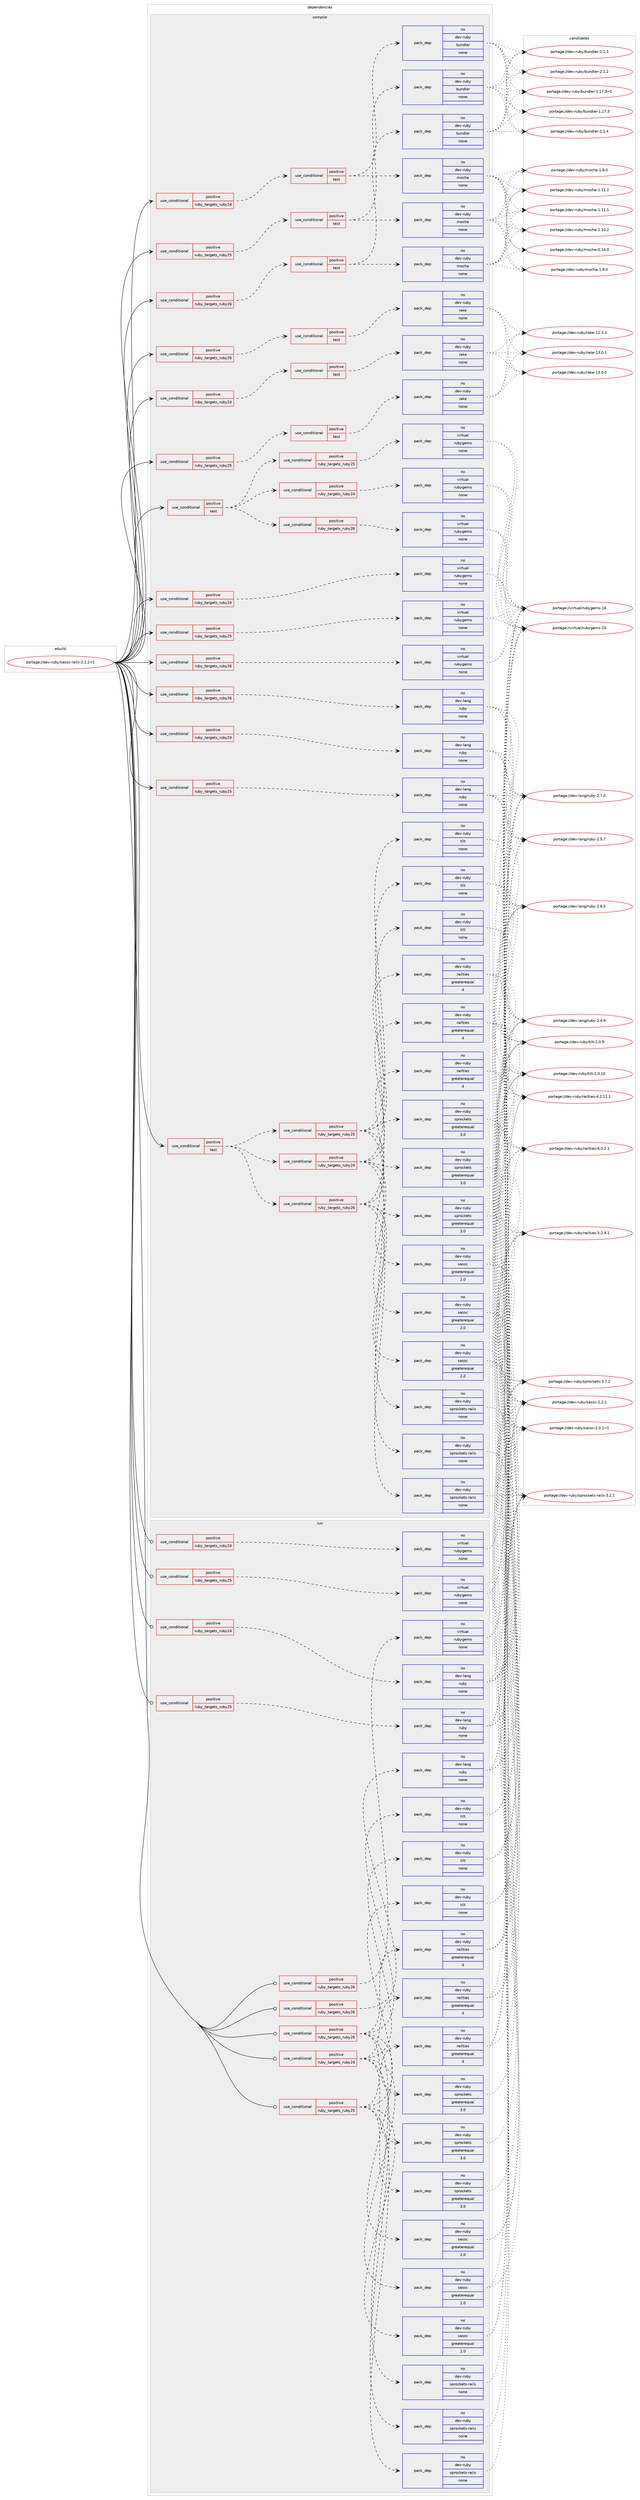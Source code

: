 digraph prolog {

# *************
# Graph options
# *************

newrank=true;
concentrate=true;
compound=true;
graph [rankdir=LR,fontname=Helvetica,fontsize=10,ranksep=1.5];#, ranksep=2.5, nodesep=0.2];
edge  [arrowhead=vee];
node  [fontname=Helvetica,fontsize=10];

# **********
# The ebuild
# **********

subgraph cluster_leftcol {
color=gray;
rank=same;
label=<<i>ebuild</i>>;
id [label="portage://dev-ruby/sassc-rails-2.1.2-r1", color=red, width=4, href="../dev-ruby/sassc-rails-2.1.2-r1.svg"];
}

# ****************
# The dependencies
# ****************

subgraph cluster_midcol {
color=gray;
label=<<i>dependencies</i>>;
subgraph cluster_compile {
fillcolor="#eeeeee";
style=filled;
label=<<i>compile</i>>;
subgraph cond69605 {
dependency320199 [label=<<TABLE BORDER="0" CELLBORDER="1" CELLSPACING="0" CELLPADDING="4"><TR><TD ROWSPAN="3" CELLPADDING="10">use_conditional</TD></TR><TR><TD>positive</TD></TR><TR><TD>ruby_targets_ruby24</TD></TR></TABLE>>, shape=none, color=red];
subgraph cond69606 {
dependency320200 [label=<<TABLE BORDER="0" CELLBORDER="1" CELLSPACING="0" CELLPADDING="4"><TR><TD ROWSPAN="3" CELLPADDING="10">use_conditional</TD></TR><TR><TD>positive</TD></TR><TR><TD>test</TD></TR></TABLE>>, shape=none, color=red];
subgraph pack245847 {
dependency320201 [label=<<TABLE BORDER="0" CELLBORDER="1" CELLSPACING="0" CELLPADDING="4" WIDTH="220"><TR><TD ROWSPAN="6" CELLPADDING="30">pack_dep</TD></TR><TR><TD WIDTH="110">no</TD></TR><TR><TD>dev-ruby</TD></TR><TR><TD>bundler</TD></TR><TR><TD>none</TD></TR><TR><TD></TD></TR></TABLE>>, shape=none, color=blue];
}
dependency320200:e -> dependency320201:w [weight=20,style="dashed",arrowhead="vee"];
subgraph pack245848 {
dependency320202 [label=<<TABLE BORDER="0" CELLBORDER="1" CELLSPACING="0" CELLPADDING="4" WIDTH="220"><TR><TD ROWSPAN="6" CELLPADDING="30">pack_dep</TD></TR><TR><TD WIDTH="110">no</TD></TR><TR><TD>dev-ruby</TD></TR><TR><TD>mocha</TD></TR><TR><TD>none</TD></TR><TR><TD></TD></TR></TABLE>>, shape=none, color=blue];
}
dependency320200:e -> dependency320202:w [weight=20,style="dashed",arrowhead="vee"];
}
dependency320199:e -> dependency320200:w [weight=20,style="dashed",arrowhead="vee"];
}
id:e -> dependency320199:w [weight=20,style="solid",arrowhead="vee"];
subgraph cond69607 {
dependency320203 [label=<<TABLE BORDER="0" CELLBORDER="1" CELLSPACING="0" CELLPADDING="4"><TR><TD ROWSPAN="3" CELLPADDING="10">use_conditional</TD></TR><TR><TD>positive</TD></TR><TR><TD>ruby_targets_ruby24</TD></TR></TABLE>>, shape=none, color=red];
subgraph cond69608 {
dependency320204 [label=<<TABLE BORDER="0" CELLBORDER="1" CELLSPACING="0" CELLPADDING="4"><TR><TD ROWSPAN="3" CELLPADDING="10">use_conditional</TD></TR><TR><TD>positive</TD></TR><TR><TD>test</TD></TR></TABLE>>, shape=none, color=red];
subgraph pack245849 {
dependency320205 [label=<<TABLE BORDER="0" CELLBORDER="1" CELLSPACING="0" CELLPADDING="4" WIDTH="220"><TR><TD ROWSPAN="6" CELLPADDING="30">pack_dep</TD></TR><TR><TD WIDTH="110">no</TD></TR><TR><TD>dev-ruby</TD></TR><TR><TD>rake</TD></TR><TR><TD>none</TD></TR><TR><TD></TD></TR></TABLE>>, shape=none, color=blue];
}
dependency320204:e -> dependency320205:w [weight=20,style="dashed",arrowhead="vee"];
}
dependency320203:e -> dependency320204:w [weight=20,style="dashed",arrowhead="vee"];
}
id:e -> dependency320203:w [weight=20,style="solid",arrowhead="vee"];
subgraph cond69609 {
dependency320206 [label=<<TABLE BORDER="0" CELLBORDER="1" CELLSPACING="0" CELLPADDING="4"><TR><TD ROWSPAN="3" CELLPADDING="10">use_conditional</TD></TR><TR><TD>positive</TD></TR><TR><TD>ruby_targets_ruby24</TD></TR></TABLE>>, shape=none, color=red];
subgraph pack245850 {
dependency320207 [label=<<TABLE BORDER="0" CELLBORDER="1" CELLSPACING="0" CELLPADDING="4" WIDTH="220"><TR><TD ROWSPAN="6" CELLPADDING="30">pack_dep</TD></TR><TR><TD WIDTH="110">no</TD></TR><TR><TD>dev-lang</TD></TR><TR><TD>ruby</TD></TR><TR><TD>none</TD></TR><TR><TD></TD></TR></TABLE>>, shape=none, color=blue];
}
dependency320206:e -> dependency320207:w [weight=20,style="dashed",arrowhead="vee"];
}
id:e -> dependency320206:w [weight=20,style="solid",arrowhead="vee"];
subgraph cond69610 {
dependency320208 [label=<<TABLE BORDER="0" CELLBORDER="1" CELLSPACING="0" CELLPADDING="4"><TR><TD ROWSPAN="3" CELLPADDING="10">use_conditional</TD></TR><TR><TD>positive</TD></TR><TR><TD>ruby_targets_ruby24</TD></TR></TABLE>>, shape=none, color=red];
subgraph pack245851 {
dependency320209 [label=<<TABLE BORDER="0" CELLBORDER="1" CELLSPACING="0" CELLPADDING="4" WIDTH="220"><TR><TD ROWSPAN="6" CELLPADDING="30">pack_dep</TD></TR><TR><TD WIDTH="110">no</TD></TR><TR><TD>virtual</TD></TR><TR><TD>rubygems</TD></TR><TR><TD>none</TD></TR><TR><TD></TD></TR></TABLE>>, shape=none, color=blue];
}
dependency320208:e -> dependency320209:w [weight=20,style="dashed",arrowhead="vee"];
}
id:e -> dependency320208:w [weight=20,style="solid",arrowhead="vee"];
subgraph cond69611 {
dependency320210 [label=<<TABLE BORDER="0" CELLBORDER="1" CELLSPACING="0" CELLPADDING="4"><TR><TD ROWSPAN="3" CELLPADDING="10">use_conditional</TD></TR><TR><TD>positive</TD></TR><TR><TD>ruby_targets_ruby25</TD></TR></TABLE>>, shape=none, color=red];
subgraph cond69612 {
dependency320211 [label=<<TABLE BORDER="0" CELLBORDER="1" CELLSPACING="0" CELLPADDING="4"><TR><TD ROWSPAN="3" CELLPADDING="10">use_conditional</TD></TR><TR><TD>positive</TD></TR><TR><TD>test</TD></TR></TABLE>>, shape=none, color=red];
subgraph pack245852 {
dependency320212 [label=<<TABLE BORDER="0" CELLBORDER="1" CELLSPACING="0" CELLPADDING="4" WIDTH="220"><TR><TD ROWSPAN="6" CELLPADDING="30">pack_dep</TD></TR><TR><TD WIDTH="110">no</TD></TR><TR><TD>dev-ruby</TD></TR><TR><TD>bundler</TD></TR><TR><TD>none</TD></TR><TR><TD></TD></TR></TABLE>>, shape=none, color=blue];
}
dependency320211:e -> dependency320212:w [weight=20,style="dashed",arrowhead="vee"];
subgraph pack245853 {
dependency320213 [label=<<TABLE BORDER="0" CELLBORDER="1" CELLSPACING="0" CELLPADDING="4" WIDTH="220"><TR><TD ROWSPAN="6" CELLPADDING="30">pack_dep</TD></TR><TR><TD WIDTH="110">no</TD></TR><TR><TD>dev-ruby</TD></TR><TR><TD>mocha</TD></TR><TR><TD>none</TD></TR><TR><TD></TD></TR></TABLE>>, shape=none, color=blue];
}
dependency320211:e -> dependency320213:w [weight=20,style="dashed",arrowhead="vee"];
}
dependency320210:e -> dependency320211:w [weight=20,style="dashed",arrowhead="vee"];
}
id:e -> dependency320210:w [weight=20,style="solid",arrowhead="vee"];
subgraph cond69613 {
dependency320214 [label=<<TABLE BORDER="0" CELLBORDER="1" CELLSPACING="0" CELLPADDING="4"><TR><TD ROWSPAN="3" CELLPADDING="10">use_conditional</TD></TR><TR><TD>positive</TD></TR><TR><TD>ruby_targets_ruby25</TD></TR></TABLE>>, shape=none, color=red];
subgraph cond69614 {
dependency320215 [label=<<TABLE BORDER="0" CELLBORDER="1" CELLSPACING="0" CELLPADDING="4"><TR><TD ROWSPAN="3" CELLPADDING="10">use_conditional</TD></TR><TR><TD>positive</TD></TR><TR><TD>test</TD></TR></TABLE>>, shape=none, color=red];
subgraph pack245854 {
dependency320216 [label=<<TABLE BORDER="0" CELLBORDER="1" CELLSPACING="0" CELLPADDING="4" WIDTH="220"><TR><TD ROWSPAN="6" CELLPADDING="30">pack_dep</TD></TR><TR><TD WIDTH="110">no</TD></TR><TR><TD>dev-ruby</TD></TR><TR><TD>rake</TD></TR><TR><TD>none</TD></TR><TR><TD></TD></TR></TABLE>>, shape=none, color=blue];
}
dependency320215:e -> dependency320216:w [weight=20,style="dashed",arrowhead="vee"];
}
dependency320214:e -> dependency320215:w [weight=20,style="dashed",arrowhead="vee"];
}
id:e -> dependency320214:w [weight=20,style="solid",arrowhead="vee"];
subgraph cond69615 {
dependency320217 [label=<<TABLE BORDER="0" CELLBORDER="1" CELLSPACING="0" CELLPADDING="4"><TR><TD ROWSPAN="3" CELLPADDING="10">use_conditional</TD></TR><TR><TD>positive</TD></TR><TR><TD>ruby_targets_ruby25</TD></TR></TABLE>>, shape=none, color=red];
subgraph pack245855 {
dependency320218 [label=<<TABLE BORDER="0" CELLBORDER="1" CELLSPACING="0" CELLPADDING="4" WIDTH="220"><TR><TD ROWSPAN="6" CELLPADDING="30">pack_dep</TD></TR><TR><TD WIDTH="110">no</TD></TR><TR><TD>dev-lang</TD></TR><TR><TD>ruby</TD></TR><TR><TD>none</TD></TR><TR><TD></TD></TR></TABLE>>, shape=none, color=blue];
}
dependency320217:e -> dependency320218:w [weight=20,style="dashed",arrowhead="vee"];
}
id:e -> dependency320217:w [weight=20,style="solid",arrowhead="vee"];
subgraph cond69616 {
dependency320219 [label=<<TABLE BORDER="0" CELLBORDER="1" CELLSPACING="0" CELLPADDING="4"><TR><TD ROWSPAN="3" CELLPADDING="10">use_conditional</TD></TR><TR><TD>positive</TD></TR><TR><TD>ruby_targets_ruby25</TD></TR></TABLE>>, shape=none, color=red];
subgraph pack245856 {
dependency320220 [label=<<TABLE BORDER="0" CELLBORDER="1" CELLSPACING="0" CELLPADDING="4" WIDTH="220"><TR><TD ROWSPAN="6" CELLPADDING="30">pack_dep</TD></TR><TR><TD WIDTH="110">no</TD></TR><TR><TD>virtual</TD></TR><TR><TD>rubygems</TD></TR><TR><TD>none</TD></TR><TR><TD></TD></TR></TABLE>>, shape=none, color=blue];
}
dependency320219:e -> dependency320220:w [weight=20,style="dashed",arrowhead="vee"];
}
id:e -> dependency320219:w [weight=20,style="solid",arrowhead="vee"];
subgraph cond69617 {
dependency320221 [label=<<TABLE BORDER="0" CELLBORDER="1" CELLSPACING="0" CELLPADDING="4"><TR><TD ROWSPAN="3" CELLPADDING="10">use_conditional</TD></TR><TR><TD>positive</TD></TR><TR><TD>ruby_targets_ruby26</TD></TR></TABLE>>, shape=none, color=red];
subgraph cond69618 {
dependency320222 [label=<<TABLE BORDER="0" CELLBORDER="1" CELLSPACING="0" CELLPADDING="4"><TR><TD ROWSPAN="3" CELLPADDING="10">use_conditional</TD></TR><TR><TD>positive</TD></TR><TR><TD>test</TD></TR></TABLE>>, shape=none, color=red];
subgraph pack245857 {
dependency320223 [label=<<TABLE BORDER="0" CELLBORDER="1" CELLSPACING="0" CELLPADDING="4" WIDTH="220"><TR><TD ROWSPAN="6" CELLPADDING="30">pack_dep</TD></TR><TR><TD WIDTH="110">no</TD></TR><TR><TD>dev-ruby</TD></TR><TR><TD>bundler</TD></TR><TR><TD>none</TD></TR><TR><TD></TD></TR></TABLE>>, shape=none, color=blue];
}
dependency320222:e -> dependency320223:w [weight=20,style="dashed",arrowhead="vee"];
subgraph pack245858 {
dependency320224 [label=<<TABLE BORDER="0" CELLBORDER="1" CELLSPACING="0" CELLPADDING="4" WIDTH="220"><TR><TD ROWSPAN="6" CELLPADDING="30">pack_dep</TD></TR><TR><TD WIDTH="110">no</TD></TR><TR><TD>dev-ruby</TD></TR><TR><TD>mocha</TD></TR><TR><TD>none</TD></TR><TR><TD></TD></TR></TABLE>>, shape=none, color=blue];
}
dependency320222:e -> dependency320224:w [weight=20,style="dashed",arrowhead="vee"];
}
dependency320221:e -> dependency320222:w [weight=20,style="dashed",arrowhead="vee"];
}
id:e -> dependency320221:w [weight=20,style="solid",arrowhead="vee"];
subgraph cond69619 {
dependency320225 [label=<<TABLE BORDER="0" CELLBORDER="1" CELLSPACING="0" CELLPADDING="4"><TR><TD ROWSPAN="3" CELLPADDING="10">use_conditional</TD></TR><TR><TD>positive</TD></TR><TR><TD>ruby_targets_ruby26</TD></TR></TABLE>>, shape=none, color=red];
subgraph cond69620 {
dependency320226 [label=<<TABLE BORDER="0" CELLBORDER="1" CELLSPACING="0" CELLPADDING="4"><TR><TD ROWSPAN="3" CELLPADDING="10">use_conditional</TD></TR><TR><TD>positive</TD></TR><TR><TD>test</TD></TR></TABLE>>, shape=none, color=red];
subgraph pack245859 {
dependency320227 [label=<<TABLE BORDER="0" CELLBORDER="1" CELLSPACING="0" CELLPADDING="4" WIDTH="220"><TR><TD ROWSPAN="6" CELLPADDING="30">pack_dep</TD></TR><TR><TD WIDTH="110">no</TD></TR><TR><TD>dev-ruby</TD></TR><TR><TD>rake</TD></TR><TR><TD>none</TD></TR><TR><TD></TD></TR></TABLE>>, shape=none, color=blue];
}
dependency320226:e -> dependency320227:w [weight=20,style="dashed",arrowhead="vee"];
}
dependency320225:e -> dependency320226:w [weight=20,style="dashed",arrowhead="vee"];
}
id:e -> dependency320225:w [weight=20,style="solid",arrowhead="vee"];
subgraph cond69621 {
dependency320228 [label=<<TABLE BORDER="0" CELLBORDER="1" CELLSPACING="0" CELLPADDING="4"><TR><TD ROWSPAN="3" CELLPADDING="10">use_conditional</TD></TR><TR><TD>positive</TD></TR><TR><TD>ruby_targets_ruby26</TD></TR></TABLE>>, shape=none, color=red];
subgraph pack245860 {
dependency320229 [label=<<TABLE BORDER="0" CELLBORDER="1" CELLSPACING="0" CELLPADDING="4" WIDTH="220"><TR><TD ROWSPAN="6" CELLPADDING="30">pack_dep</TD></TR><TR><TD WIDTH="110">no</TD></TR><TR><TD>dev-lang</TD></TR><TR><TD>ruby</TD></TR><TR><TD>none</TD></TR><TR><TD></TD></TR></TABLE>>, shape=none, color=blue];
}
dependency320228:e -> dependency320229:w [weight=20,style="dashed",arrowhead="vee"];
}
id:e -> dependency320228:w [weight=20,style="solid",arrowhead="vee"];
subgraph cond69622 {
dependency320230 [label=<<TABLE BORDER="0" CELLBORDER="1" CELLSPACING="0" CELLPADDING="4"><TR><TD ROWSPAN="3" CELLPADDING="10">use_conditional</TD></TR><TR><TD>positive</TD></TR><TR><TD>ruby_targets_ruby26</TD></TR></TABLE>>, shape=none, color=red];
subgraph pack245861 {
dependency320231 [label=<<TABLE BORDER="0" CELLBORDER="1" CELLSPACING="0" CELLPADDING="4" WIDTH="220"><TR><TD ROWSPAN="6" CELLPADDING="30">pack_dep</TD></TR><TR><TD WIDTH="110">no</TD></TR><TR><TD>virtual</TD></TR><TR><TD>rubygems</TD></TR><TR><TD>none</TD></TR><TR><TD></TD></TR></TABLE>>, shape=none, color=blue];
}
dependency320230:e -> dependency320231:w [weight=20,style="dashed",arrowhead="vee"];
}
id:e -> dependency320230:w [weight=20,style="solid",arrowhead="vee"];
subgraph cond69623 {
dependency320232 [label=<<TABLE BORDER="0" CELLBORDER="1" CELLSPACING="0" CELLPADDING="4"><TR><TD ROWSPAN="3" CELLPADDING="10">use_conditional</TD></TR><TR><TD>positive</TD></TR><TR><TD>test</TD></TR></TABLE>>, shape=none, color=red];
subgraph cond69624 {
dependency320233 [label=<<TABLE BORDER="0" CELLBORDER="1" CELLSPACING="0" CELLPADDING="4"><TR><TD ROWSPAN="3" CELLPADDING="10">use_conditional</TD></TR><TR><TD>positive</TD></TR><TR><TD>ruby_targets_ruby24</TD></TR></TABLE>>, shape=none, color=red];
subgraph pack245862 {
dependency320234 [label=<<TABLE BORDER="0" CELLBORDER="1" CELLSPACING="0" CELLPADDING="4" WIDTH="220"><TR><TD ROWSPAN="6" CELLPADDING="30">pack_dep</TD></TR><TR><TD WIDTH="110">no</TD></TR><TR><TD>dev-ruby</TD></TR><TR><TD>sassc</TD></TR><TR><TD>greaterequal</TD></TR><TR><TD>2.0</TD></TR></TABLE>>, shape=none, color=blue];
}
dependency320233:e -> dependency320234:w [weight=20,style="dashed",arrowhead="vee"];
subgraph pack245863 {
dependency320235 [label=<<TABLE BORDER="0" CELLBORDER="1" CELLSPACING="0" CELLPADDING="4" WIDTH="220"><TR><TD ROWSPAN="6" CELLPADDING="30">pack_dep</TD></TR><TR><TD WIDTH="110">no</TD></TR><TR><TD>dev-ruby</TD></TR><TR><TD>tilt</TD></TR><TR><TD>none</TD></TR><TR><TD></TD></TR></TABLE>>, shape=none, color=blue];
}
dependency320233:e -> dependency320235:w [weight=20,style="dashed",arrowhead="vee"];
subgraph pack245864 {
dependency320236 [label=<<TABLE BORDER="0" CELLBORDER="1" CELLSPACING="0" CELLPADDING="4" WIDTH="220"><TR><TD ROWSPAN="6" CELLPADDING="30">pack_dep</TD></TR><TR><TD WIDTH="110">no</TD></TR><TR><TD>dev-ruby</TD></TR><TR><TD>railties</TD></TR><TR><TD>greaterequal</TD></TR><TR><TD>4</TD></TR></TABLE>>, shape=none, color=blue];
}
dependency320233:e -> dependency320236:w [weight=20,style="dashed",arrowhead="vee"];
subgraph pack245865 {
dependency320237 [label=<<TABLE BORDER="0" CELLBORDER="1" CELLSPACING="0" CELLPADDING="4" WIDTH="220"><TR><TD ROWSPAN="6" CELLPADDING="30">pack_dep</TD></TR><TR><TD WIDTH="110">no</TD></TR><TR><TD>dev-ruby</TD></TR><TR><TD>sprockets</TD></TR><TR><TD>greaterequal</TD></TR><TR><TD>3.0</TD></TR></TABLE>>, shape=none, color=blue];
}
dependency320233:e -> dependency320237:w [weight=20,style="dashed",arrowhead="vee"];
subgraph pack245866 {
dependency320238 [label=<<TABLE BORDER="0" CELLBORDER="1" CELLSPACING="0" CELLPADDING="4" WIDTH="220"><TR><TD ROWSPAN="6" CELLPADDING="30">pack_dep</TD></TR><TR><TD WIDTH="110">no</TD></TR><TR><TD>dev-ruby</TD></TR><TR><TD>sprockets-rails</TD></TR><TR><TD>none</TD></TR><TR><TD></TD></TR></TABLE>>, shape=none, color=blue];
}
dependency320233:e -> dependency320238:w [weight=20,style="dashed",arrowhead="vee"];
}
dependency320232:e -> dependency320233:w [weight=20,style="dashed",arrowhead="vee"];
subgraph cond69625 {
dependency320239 [label=<<TABLE BORDER="0" CELLBORDER="1" CELLSPACING="0" CELLPADDING="4"><TR><TD ROWSPAN="3" CELLPADDING="10">use_conditional</TD></TR><TR><TD>positive</TD></TR><TR><TD>ruby_targets_ruby25</TD></TR></TABLE>>, shape=none, color=red];
subgraph pack245867 {
dependency320240 [label=<<TABLE BORDER="0" CELLBORDER="1" CELLSPACING="0" CELLPADDING="4" WIDTH="220"><TR><TD ROWSPAN="6" CELLPADDING="30">pack_dep</TD></TR><TR><TD WIDTH="110">no</TD></TR><TR><TD>dev-ruby</TD></TR><TR><TD>sassc</TD></TR><TR><TD>greaterequal</TD></TR><TR><TD>2.0</TD></TR></TABLE>>, shape=none, color=blue];
}
dependency320239:e -> dependency320240:w [weight=20,style="dashed",arrowhead="vee"];
subgraph pack245868 {
dependency320241 [label=<<TABLE BORDER="0" CELLBORDER="1" CELLSPACING="0" CELLPADDING="4" WIDTH="220"><TR><TD ROWSPAN="6" CELLPADDING="30">pack_dep</TD></TR><TR><TD WIDTH="110">no</TD></TR><TR><TD>dev-ruby</TD></TR><TR><TD>tilt</TD></TR><TR><TD>none</TD></TR><TR><TD></TD></TR></TABLE>>, shape=none, color=blue];
}
dependency320239:e -> dependency320241:w [weight=20,style="dashed",arrowhead="vee"];
subgraph pack245869 {
dependency320242 [label=<<TABLE BORDER="0" CELLBORDER="1" CELLSPACING="0" CELLPADDING="4" WIDTH="220"><TR><TD ROWSPAN="6" CELLPADDING="30">pack_dep</TD></TR><TR><TD WIDTH="110">no</TD></TR><TR><TD>dev-ruby</TD></TR><TR><TD>railties</TD></TR><TR><TD>greaterequal</TD></TR><TR><TD>4</TD></TR></TABLE>>, shape=none, color=blue];
}
dependency320239:e -> dependency320242:w [weight=20,style="dashed",arrowhead="vee"];
subgraph pack245870 {
dependency320243 [label=<<TABLE BORDER="0" CELLBORDER="1" CELLSPACING="0" CELLPADDING="4" WIDTH="220"><TR><TD ROWSPAN="6" CELLPADDING="30">pack_dep</TD></TR><TR><TD WIDTH="110">no</TD></TR><TR><TD>dev-ruby</TD></TR><TR><TD>sprockets</TD></TR><TR><TD>greaterequal</TD></TR><TR><TD>3.0</TD></TR></TABLE>>, shape=none, color=blue];
}
dependency320239:e -> dependency320243:w [weight=20,style="dashed",arrowhead="vee"];
subgraph pack245871 {
dependency320244 [label=<<TABLE BORDER="0" CELLBORDER="1" CELLSPACING="0" CELLPADDING="4" WIDTH="220"><TR><TD ROWSPAN="6" CELLPADDING="30">pack_dep</TD></TR><TR><TD WIDTH="110">no</TD></TR><TR><TD>dev-ruby</TD></TR><TR><TD>sprockets-rails</TD></TR><TR><TD>none</TD></TR><TR><TD></TD></TR></TABLE>>, shape=none, color=blue];
}
dependency320239:e -> dependency320244:w [weight=20,style="dashed",arrowhead="vee"];
}
dependency320232:e -> dependency320239:w [weight=20,style="dashed",arrowhead="vee"];
subgraph cond69626 {
dependency320245 [label=<<TABLE BORDER="0" CELLBORDER="1" CELLSPACING="0" CELLPADDING="4"><TR><TD ROWSPAN="3" CELLPADDING="10">use_conditional</TD></TR><TR><TD>positive</TD></TR><TR><TD>ruby_targets_ruby26</TD></TR></TABLE>>, shape=none, color=red];
subgraph pack245872 {
dependency320246 [label=<<TABLE BORDER="0" CELLBORDER="1" CELLSPACING="0" CELLPADDING="4" WIDTH="220"><TR><TD ROWSPAN="6" CELLPADDING="30">pack_dep</TD></TR><TR><TD WIDTH="110">no</TD></TR><TR><TD>dev-ruby</TD></TR><TR><TD>sassc</TD></TR><TR><TD>greaterequal</TD></TR><TR><TD>2.0</TD></TR></TABLE>>, shape=none, color=blue];
}
dependency320245:e -> dependency320246:w [weight=20,style="dashed",arrowhead="vee"];
subgraph pack245873 {
dependency320247 [label=<<TABLE BORDER="0" CELLBORDER="1" CELLSPACING="0" CELLPADDING="4" WIDTH="220"><TR><TD ROWSPAN="6" CELLPADDING="30">pack_dep</TD></TR><TR><TD WIDTH="110">no</TD></TR><TR><TD>dev-ruby</TD></TR><TR><TD>tilt</TD></TR><TR><TD>none</TD></TR><TR><TD></TD></TR></TABLE>>, shape=none, color=blue];
}
dependency320245:e -> dependency320247:w [weight=20,style="dashed",arrowhead="vee"];
subgraph pack245874 {
dependency320248 [label=<<TABLE BORDER="0" CELLBORDER="1" CELLSPACING="0" CELLPADDING="4" WIDTH="220"><TR><TD ROWSPAN="6" CELLPADDING="30">pack_dep</TD></TR><TR><TD WIDTH="110">no</TD></TR><TR><TD>dev-ruby</TD></TR><TR><TD>railties</TD></TR><TR><TD>greaterequal</TD></TR><TR><TD>4</TD></TR></TABLE>>, shape=none, color=blue];
}
dependency320245:e -> dependency320248:w [weight=20,style="dashed",arrowhead="vee"];
subgraph pack245875 {
dependency320249 [label=<<TABLE BORDER="0" CELLBORDER="1" CELLSPACING="0" CELLPADDING="4" WIDTH="220"><TR><TD ROWSPAN="6" CELLPADDING="30">pack_dep</TD></TR><TR><TD WIDTH="110">no</TD></TR><TR><TD>dev-ruby</TD></TR><TR><TD>sprockets</TD></TR><TR><TD>greaterequal</TD></TR><TR><TD>3.0</TD></TR></TABLE>>, shape=none, color=blue];
}
dependency320245:e -> dependency320249:w [weight=20,style="dashed",arrowhead="vee"];
subgraph pack245876 {
dependency320250 [label=<<TABLE BORDER="0" CELLBORDER="1" CELLSPACING="0" CELLPADDING="4" WIDTH="220"><TR><TD ROWSPAN="6" CELLPADDING="30">pack_dep</TD></TR><TR><TD WIDTH="110">no</TD></TR><TR><TD>dev-ruby</TD></TR><TR><TD>sprockets-rails</TD></TR><TR><TD>none</TD></TR><TR><TD></TD></TR></TABLE>>, shape=none, color=blue];
}
dependency320245:e -> dependency320250:w [weight=20,style="dashed",arrowhead="vee"];
}
dependency320232:e -> dependency320245:w [weight=20,style="dashed",arrowhead="vee"];
}
id:e -> dependency320232:w [weight=20,style="solid",arrowhead="vee"];
subgraph cond69627 {
dependency320251 [label=<<TABLE BORDER="0" CELLBORDER="1" CELLSPACING="0" CELLPADDING="4"><TR><TD ROWSPAN="3" CELLPADDING="10">use_conditional</TD></TR><TR><TD>positive</TD></TR><TR><TD>test</TD></TR></TABLE>>, shape=none, color=red];
subgraph cond69628 {
dependency320252 [label=<<TABLE BORDER="0" CELLBORDER="1" CELLSPACING="0" CELLPADDING="4"><TR><TD ROWSPAN="3" CELLPADDING="10">use_conditional</TD></TR><TR><TD>positive</TD></TR><TR><TD>ruby_targets_ruby24</TD></TR></TABLE>>, shape=none, color=red];
subgraph pack245877 {
dependency320253 [label=<<TABLE BORDER="0" CELLBORDER="1" CELLSPACING="0" CELLPADDING="4" WIDTH="220"><TR><TD ROWSPAN="6" CELLPADDING="30">pack_dep</TD></TR><TR><TD WIDTH="110">no</TD></TR><TR><TD>virtual</TD></TR><TR><TD>rubygems</TD></TR><TR><TD>none</TD></TR><TR><TD></TD></TR></TABLE>>, shape=none, color=blue];
}
dependency320252:e -> dependency320253:w [weight=20,style="dashed",arrowhead="vee"];
}
dependency320251:e -> dependency320252:w [weight=20,style="dashed",arrowhead="vee"];
subgraph cond69629 {
dependency320254 [label=<<TABLE BORDER="0" CELLBORDER="1" CELLSPACING="0" CELLPADDING="4"><TR><TD ROWSPAN="3" CELLPADDING="10">use_conditional</TD></TR><TR><TD>positive</TD></TR><TR><TD>ruby_targets_ruby25</TD></TR></TABLE>>, shape=none, color=red];
subgraph pack245878 {
dependency320255 [label=<<TABLE BORDER="0" CELLBORDER="1" CELLSPACING="0" CELLPADDING="4" WIDTH="220"><TR><TD ROWSPAN="6" CELLPADDING="30">pack_dep</TD></TR><TR><TD WIDTH="110">no</TD></TR><TR><TD>virtual</TD></TR><TR><TD>rubygems</TD></TR><TR><TD>none</TD></TR><TR><TD></TD></TR></TABLE>>, shape=none, color=blue];
}
dependency320254:e -> dependency320255:w [weight=20,style="dashed",arrowhead="vee"];
}
dependency320251:e -> dependency320254:w [weight=20,style="dashed",arrowhead="vee"];
subgraph cond69630 {
dependency320256 [label=<<TABLE BORDER="0" CELLBORDER="1" CELLSPACING="0" CELLPADDING="4"><TR><TD ROWSPAN="3" CELLPADDING="10">use_conditional</TD></TR><TR><TD>positive</TD></TR><TR><TD>ruby_targets_ruby26</TD></TR></TABLE>>, shape=none, color=red];
subgraph pack245879 {
dependency320257 [label=<<TABLE BORDER="0" CELLBORDER="1" CELLSPACING="0" CELLPADDING="4" WIDTH="220"><TR><TD ROWSPAN="6" CELLPADDING="30">pack_dep</TD></TR><TR><TD WIDTH="110">no</TD></TR><TR><TD>virtual</TD></TR><TR><TD>rubygems</TD></TR><TR><TD>none</TD></TR><TR><TD></TD></TR></TABLE>>, shape=none, color=blue];
}
dependency320256:e -> dependency320257:w [weight=20,style="dashed",arrowhead="vee"];
}
dependency320251:e -> dependency320256:w [weight=20,style="dashed",arrowhead="vee"];
}
id:e -> dependency320251:w [weight=20,style="solid",arrowhead="vee"];
}
subgraph cluster_compileandrun {
fillcolor="#eeeeee";
style=filled;
label=<<i>compile and run</i>>;
}
subgraph cluster_run {
fillcolor="#eeeeee";
style=filled;
label=<<i>run</i>>;
subgraph cond69631 {
dependency320258 [label=<<TABLE BORDER="0" CELLBORDER="1" CELLSPACING="0" CELLPADDING="4"><TR><TD ROWSPAN="3" CELLPADDING="10">use_conditional</TD></TR><TR><TD>positive</TD></TR><TR><TD>ruby_targets_ruby24</TD></TR></TABLE>>, shape=none, color=red];
subgraph pack245880 {
dependency320259 [label=<<TABLE BORDER="0" CELLBORDER="1" CELLSPACING="0" CELLPADDING="4" WIDTH="220"><TR><TD ROWSPAN="6" CELLPADDING="30">pack_dep</TD></TR><TR><TD WIDTH="110">no</TD></TR><TR><TD>dev-lang</TD></TR><TR><TD>ruby</TD></TR><TR><TD>none</TD></TR><TR><TD></TD></TR></TABLE>>, shape=none, color=blue];
}
dependency320258:e -> dependency320259:w [weight=20,style="dashed",arrowhead="vee"];
}
id:e -> dependency320258:w [weight=20,style="solid",arrowhead="odot"];
subgraph cond69632 {
dependency320260 [label=<<TABLE BORDER="0" CELLBORDER="1" CELLSPACING="0" CELLPADDING="4"><TR><TD ROWSPAN="3" CELLPADDING="10">use_conditional</TD></TR><TR><TD>positive</TD></TR><TR><TD>ruby_targets_ruby24</TD></TR></TABLE>>, shape=none, color=red];
subgraph pack245881 {
dependency320261 [label=<<TABLE BORDER="0" CELLBORDER="1" CELLSPACING="0" CELLPADDING="4" WIDTH="220"><TR><TD ROWSPAN="6" CELLPADDING="30">pack_dep</TD></TR><TR><TD WIDTH="110">no</TD></TR><TR><TD>dev-ruby</TD></TR><TR><TD>sassc</TD></TR><TR><TD>greaterequal</TD></TR><TR><TD>2.0</TD></TR></TABLE>>, shape=none, color=blue];
}
dependency320260:e -> dependency320261:w [weight=20,style="dashed",arrowhead="vee"];
subgraph pack245882 {
dependency320262 [label=<<TABLE BORDER="0" CELLBORDER="1" CELLSPACING="0" CELLPADDING="4" WIDTH="220"><TR><TD ROWSPAN="6" CELLPADDING="30">pack_dep</TD></TR><TR><TD WIDTH="110">no</TD></TR><TR><TD>dev-ruby</TD></TR><TR><TD>tilt</TD></TR><TR><TD>none</TD></TR><TR><TD></TD></TR></TABLE>>, shape=none, color=blue];
}
dependency320260:e -> dependency320262:w [weight=20,style="dashed",arrowhead="vee"];
subgraph pack245883 {
dependency320263 [label=<<TABLE BORDER="0" CELLBORDER="1" CELLSPACING="0" CELLPADDING="4" WIDTH="220"><TR><TD ROWSPAN="6" CELLPADDING="30">pack_dep</TD></TR><TR><TD WIDTH="110">no</TD></TR><TR><TD>dev-ruby</TD></TR><TR><TD>railties</TD></TR><TR><TD>greaterequal</TD></TR><TR><TD>4</TD></TR></TABLE>>, shape=none, color=blue];
}
dependency320260:e -> dependency320263:w [weight=20,style="dashed",arrowhead="vee"];
subgraph pack245884 {
dependency320264 [label=<<TABLE BORDER="0" CELLBORDER="1" CELLSPACING="0" CELLPADDING="4" WIDTH="220"><TR><TD ROWSPAN="6" CELLPADDING="30">pack_dep</TD></TR><TR><TD WIDTH="110">no</TD></TR><TR><TD>dev-ruby</TD></TR><TR><TD>sprockets</TD></TR><TR><TD>greaterequal</TD></TR><TR><TD>3.0</TD></TR></TABLE>>, shape=none, color=blue];
}
dependency320260:e -> dependency320264:w [weight=20,style="dashed",arrowhead="vee"];
subgraph pack245885 {
dependency320265 [label=<<TABLE BORDER="0" CELLBORDER="1" CELLSPACING="0" CELLPADDING="4" WIDTH="220"><TR><TD ROWSPAN="6" CELLPADDING="30">pack_dep</TD></TR><TR><TD WIDTH="110">no</TD></TR><TR><TD>dev-ruby</TD></TR><TR><TD>sprockets-rails</TD></TR><TR><TD>none</TD></TR><TR><TD></TD></TR></TABLE>>, shape=none, color=blue];
}
dependency320260:e -> dependency320265:w [weight=20,style="dashed",arrowhead="vee"];
}
id:e -> dependency320260:w [weight=20,style="solid",arrowhead="odot"];
subgraph cond69633 {
dependency320266 [label=<<TABLE BORDER="0" CELLBORDER="1" CELLSPACING="0" CELLPADDING="4"><TR><TD ROWSPAN="3" CELLPADDING="10">use_conditional</TD></TR><TR><TD>positive</TD></TR><TR><TD>ruby_targets_ruby24</TD></TR></TABLE>>, shape=none, color=red];
subgraph pack245886 {
dependency320267 [label=<<TABLE BORDER="0" CELLBORDER="1" CELLSPACING="0" CELLPADDING="4" WIDTH="220"><TR><TD ROWSPAN="6" CELLPADDING="30">pack_dep</TD></TR><TR><TD WIDTH="110">no</TD></TR><TR><TD>virtual</TD></TR><TR><TD>rubygems</TD></TR><TR><TD>none</TD></TR><TR><TD></TD></TR></TABLE>>, shape=none, color=blue];
}
dependency320266:e -> dependency320267:w [weight=20,style="dashed",arrowhead="vee"];
}
id:e -> dependency320266:w [weight=20,style="solid",arrowhead="odot"];
subgraph cond69634 {
dependency320268 [label=<<TABLE BORDER="0" CELLBORDER="1" CELLSPACING="0" CELLPADDING="4"><TR><TD ROWSPAN="3" CELLPADDING="10">use_conditional</TD></TR><TR><TD>positive</TD></TR><TR><TD>ruby_targets_ruby25</TD></TR></TABLE>>, shape=none, color=red];
subgraph pack245887 {
dependency320269 [label=<<TABLE BORDER="0" CELLBORDER="1" CELLSPACING="0" CELLPADDING="4" WIDTH="220"><TR><TD ROWSPAN="6" CELLPADDING="30">pack_dep</TD></TR><TR><TD WIDTH="110">no</TD></TR><TR><TD>dev-lang</TD></TR><TR><TD>ruby</TD></TR><TR><TD>none</TD></TR><TR><TD></TD></TR></TABLE>>, shape=none, color=blue];
}
dependency320268:e -> dependency320269:w [weight=20,style="dashed",arrowhead="vee"];
}
id:e -> dependency320268:w [weight=20,style="solid",arrowhead="odot"];
subgraph cond69635 {
dependency320270 [label=<<TABLE BORDER="0" CELLBORDER="1" CELLSPACING="0" CELLPADDING="4"><TR><TD ROWSPAN="3" CELLPADDING="10">use_conditional</TD></TR><TR><TD>positive</TD></TR><TR><TD>ruby_targets_ruby25</TD></TR></TABLE>>, shape=none, color=red];
subgraph pack245888 {
dependency320271 [label=<<TABLE BORDER="0" CELLBORDER="1" CELLSPACING="0" CELLPADDING="4" WIDTH="220"><TR><TD ROWSPAN="6" CELLPADDING="30">pack_dep</TD></TR><TR><TD WIDTH="110">no</TD></TR><TR><TD>dev-ruby</TD></TR><TR><TD>sassc</TD></TR><TR><TD>greaterequal</TD></TR><TR><TD>2.0</TD></TR></TABLE>>, shape=none, color=blue];
}
dependency320270:e -> dependency320271:w [weight=20,style="dashed",arrowhead="vee"];
subgraph pack245889 {
dependency320272 [label=<<TABLE BORDER="0" CELLBORDER="1" CELLSPACING="0" CELLPADDING="4" WIDTH="220"><TR><TD ROWSPAN="6" CELLPADDING="30">pack_dep</TD></TR><TR><TD WIDTH="110">no</TD></TR><TR><TD>dev-ruby</TD></TR><TR><TD>tilt</TD></TR><TR><TD>none</TD></TR><TR><TD></TD></TR></TABLE>>, shape=none, color=blue];
}
dependency320270:e -> dependency320272:w [weight=20,style="dashed",arrowhead="vee"];
subgraph pack245890 {
dependency320273 [label=<<TABLE BORDER="0" CELLBORDER="1" CELLSPACING="0" CELLPADDING="4" WIDTH="220"><TR><TD ROWSPAN="6" CELLPADDING="30">pack_dep</TD></TR><TR><TD WIDTH="110">no</TD></TR><TR><TD>dev-ruby</TD></TR><TR><TD>railties</TD></TR><TR><TD>greaterequal</TD></TR><TR><TD>4</TD></TR></TABLE>>, shape=none, color=blue];
}
dependency320270:e -> dependency320273:w [weight=20,style="dashed",arrowhead="vee"];
subgraph pack245891 {
dependency320274 [label=<<TABLE BORDER="0" CELLBORDER="1" CELLSPACING="0" CELLPADDING="4" WIDTH="220"><TR><TD ROWSPAN="6" CELLPADDING="30">pack_dep</TD></TR><TR><TD WIDTH="110">no</TD></TR><TR><TD>dev-ruby</TD></TR><TR><TD>sprockets</TD></TR><TR><TD>greaterequal</TD></TR><TR><TD>3.0</TD></TR></TABLE>>, shape=none, color=blue];
}
dependency320270:e -> dependency320274:w [weight=20,style="dashed",arrowhead="vee"];
subgraph pack245892 {
dependency320275 [label=<<TABLE BORDER="0" CELLBORDER="1" CELLSPACING="0" CELLPADDING="4" WIDTH="220"><TR><TD ROWSPAN="6" CELLPADDING="30">pack_dep</TD></TR><TR><TD WIDTH="110">no</TD></TR><TR><TD>dev-ruby</TD></TR><TR><TD>sprockets-rails</TD></TR><TR><TD>none</TD></TR><TR><TD></TD></TR></TABLE>>, shape=none, color=blue];
}
dependency320270:e -> dependency320275:w [weight=20,style="dashed",arrowhead="vee"];
}
id:e -> dependency320270:w [weight=20,style="solid",arrowhead="odot"];
subgraph cond69636 {
dependency320276 [label=<<TABLE BORDER="0" CELLBORDER="1" CELLSPACING="0" CELLPADDING="4"><TR><TD ROWSPAN="3" CELLPADDING="10">use_conditional</TD></TR><TR><TD>positive</TD></TR><TR><TD>ruby_targets_ruby25</TD></TR></TABLE>>, shape=none, color=red];
subgraph pack245893 {
dependency320277 [label=<<TABLE BORDER="0" CELLBORDER="1" CELLSPACING="0" CELLPADDING="4" WIDTH="220"><TR><TD ROWSPAN="6" CELLPADDING="30">pack_dep</TD></TR><TR><TD WIDTH="110">no</TD></TR><TR><TD>virtual</TD></TR><TR><TD>rubygems</TD></TR><TR><TD>none</TD></TR><TR><TD></TD></TR></TABLE>>, shape=none, color=blue];
}
dependency320276:e -> dependency320277:w [weight=20,style="dashed",arrowhead="vee"];
}
id:e -> dependency320276:w [weight=20,style="solid",arrowhead="odot"];
subgraph cond69637 {
dependency320278 [label=<<TABLE BORDER="0" CELLBORDER="1" CELLSPACING="0" CELLPADDING="4"><TR><TD ROWSPAN="3" CELLPADDING="10">use_conditional</TD></TR><TR><TD>positive</TD></TR><TR><TD>ruby_targets_ruby26</TD></TR></TABLE>>, shape=none, color=red];
subgraph pack245894 {
dependency320279 [label=<<TABLE BORDER="0" CELLBORDER="1" CELLSPACING="0" CELLPADDING="4" WIDTH="220"><TR><TD ROWSPAN="6" CELLPADDING="30">pack_dep</TD></TR><TR><TD WIDTH="110">no</TD></TR><TR><TD>dev-lang</TD></TR><TR><TD>ruby</TD></TR><TR><TD>none</TD></TR><TR><TD></TD></TR></TABLE>>, shape=none, color=blue];
}
dependency320278:e -> dependency320279:w [weight=20,style="dashed",arrowhead="vee"];
}
id:e -> dependency320278:w [weight=20,style="solid",arrowhead="odot"];
subgraph cond69638 {
dependency320280 [label=<<TABLE BORDER="0" CELLBORDER="1" CELLSPACING="0" CELLPADDING="4"><TR><TD ROWSPAN="3" CELLPADDING="10">use_conditional</TD></TR><TR><TD>positive</TD></TR><TR><TD>ruby_targets_ruby26</TD></TR></TABLE>>, shape=none, color=red];
subgraph pack245895 {
dependency320281 [label=<<TABLE BORDER="0" CELLBORDER="1" CELLSPACING="0" CELLPADDING="4" WIDTH="220"><TR><TD ROWSPAN="6" CELLPADDING="30">pack_dep</TD></TR><TR><TD WIDTH="110">no</TD></TR><TR><TD>dev-ruby</TD></TR><TR><TD>sassc</TD></TR><TR><TD>greaterequal</TD></TR><TR><TD>2.0</TD></TR></TABLE>>, shape=none, color=blue];
}
dependency320280:e -> dependency320281:w [weight=20,style="dashed",arrowhead="vee"];
subgraph pack245896 {
dependency320282 [label=<<TABLE BORDER="0" CELLBORDER="1" CELLSPACING="0" CELLPADDING="4" WIDTH="220"><TR><TD ROWSPAN="6" CELLPADDING="30">pack_dep</TD></TR><TR><TD WIDTH="110">no</TD></TR><TR><TD>dev-ruby</TD></TR><TR><TD>tilt</TD></TR><TR><TD>none</TD></TR><TR><TD></TD></TR></TABLE>>, shape=none, color=blue];
}
dependency320280:e -> dependency320282:w [weight=20,style="dashed",arrowhead="vee"];
subgraph pack245897 {
dependency320283 [label=<<TABLE BORDER="0" CELLBORDER="1" CELLSPACING="0" CELLPADDING="4" WIDTH="220"><TR><TD ROWSPAN="6" CELLPADDING="30">pack_dep</TD></TR><TR><TD WIDTH="110">no</TD></TR><TR><TD>dev-ruby</TD></TR><TR><TD>railties</TD></TR><TR><TD>greaterequal</TD></TR><TR><TD>4</TD></TR></TABLE>>, shape=none, color=blue];
}
dependency320280:e -> dependency320283:w [weight=20,style="dashed",arrowhead="vee"];
subgraph pack245898 {
dependency320284 [label=<<TABLE BORDER="0" CELLBORDER="1" CELLSPACING="0" CELLPADDING="4" WIDTH="220"><TR><TD ROWSPAN="6" CELLPADDING="30">pack_dep</TD></TR><TR><TD WIDTH="110">no</TD></TR><TR><TD>dev-ruby</TD></TR><TR><TD>sprockets</TD></TR><TR><TD>greaterequal</TD></TR><TR><TD>3.0</TD></TR></TABLE>>, shape=none, color=blue];
}
dependency320280:e -> dependency320284:w [weight=20,style="dashed",arrowhead="vee"];
subgraph pack245899 {
dependency320285 [label=<<TABLE BORDER="0" CELLBORDER="1" CELLSPACING="0" CELLPADDING="4" WIDTH="220"><TR><TD ROWSPAN="6" CELLPADDING="30">pack_dep</TD></TR><TR><TD WIDTH="110">no</TD></TR><TR><TD>dev-ruby</TD></TR><TR><TD>sprockets-rails</TD></TR><TR><TD>none</TD></TR><TR><TD></TD></TR></TABLE>>, shape=none, color=blue];
}
dependency320280:e -> dependency320285:w [weight=20,style="dashed",arrowhead="vee"];
}
id:e -> dependency320280:w [weight=20,style="solid",arrowhead="odot"];
subgraph cond69639 {
dependency320286 [label=<<TABLE BORDER="0" CELLBORDER="1" CELLSPACING="0" CELLPADDING="4"><TR><TD ROWSPAN="3" CELLPADDING="10">use_conditional</TD></TR><TR><TD>positive</TD></TR><TR><TD>ruby_targets_ruby26</TD></TR></TABLE>>, shape=none, color=red];
subgraph pack245900 {
dependency320287 [label=<<TABLE BORDER="0" CELLBORDER="1" CELLSPACING="0" CELLPADDING="4" WIDTH="220"><TR><TD ROWSPAN="6" CELLPADDING="30">pack_dep</TD></TR><TR><TD WIDTH="110">no</TD></TR><TR><TD>virtual</TD></TR><TR><TD>rubygems</TD></TR><TR><TD>none</TD></TR><TR><TD></TD></TR></TABLE>>, shape=none, color=blue];
}
dependency320286:e -> dependency320287:w [weight=20,style="dashed",arrowhead="vee"];
}
id:e -> dependency320286:w [weight=20,style="solid",arrowhead="odot"];
}
}

# **************
# The candidates
# **************

subgraph cluster_choices {
rank=same;
color=gray;
label=<<i>candidates</i>>;

subgraph choice245847 {
color=black;
nodesep=1;
choice10010111845114117981214798117110100108101114455046494652 [label="portage://dev-ruby/bundler-2.1.4", color=red, width=4,href="../dev-ruby/bundler-2.1.4.svg"];
choice10010111845114117981214798117110100108101114455046494651 [label="portage://dev-ruby/bundler-2.1.3", color=red, width=4,href="../dev-ruby/bundler-2.1.3.svg"];
choice10010111845114117981214798117110100108101114455046494650 [label="portage://dev-ruby/bundler-2.1.2", color=red, width=4,href="../dev-ruby/bundler-2.1.2.svg"];
choice10010111845114117981214798117110100108101114454946495546514511449 [label="portage://dev-ruby/bundler-1.17.3-r1", color=red, width=4,href="../dev-ruby/bundler-1.17.3-r1.svg"];
choice1001011184511411798121479811711010010810111445494649554651 [label="portage://dev-ruby/bundler-1.17.3", color=red, width=4,href="../dev-ruby/bundler-1.17.3.svg"];
dependency320201:e -> choice10010111845114117981214798117110100108101114455046494652:w [style=dotted,weight="100"];
dependency320201:e -> choice10010111845114117981214798117110100108101114455046494651:w [style=dotted,weight="100"];
dependency320201:e -> choice10010111845114117981214798117110100108101114455046494650:w [style=dotted,weight="100"];
dependency320201:e -> choice10010111845114117981214798117110100108101114454946495546514511449:w [style=dotted,weight="100"];
dependency320201:e -> choice1001011184511411798121479811711010010810111445494649554651:w [style=dotted,weight="100"];
}
subgraph choice245848 {
color=black;
nodesep=1;
choice1001011184511411798121471091119910497454946574648 [label="portage://dev-ruby/mocha-1.9.0", color=red, width=4,href="../dev-ruby/mocha-1.9.0.svg"];
choice1001011184511411798121471091119910497454946564648 [label="portage://dev-ruby/mocha-1.8.0", color=red, width=4,href="../dev-ruby/mocha-1.8.0.svg"];
choice100101118451141179812147109111991049745494649494650 [label="portage://dev-ruby/mocha-1.11.2", color=red, width=4,href="../dev-ruby/mocha-1.11.2.svg"];
choice100101118451141179812147109111991049745494649494649 [label="portage://dev-ruby/mocha-1.11.1", color=red, width=4,href="../dev-ruby/mocha-1.11.1.svg"];
choice100101118451141179812147109111991049745494649484650 [label="portage://dev-ruby/mocha-1.10.2", color=red, width=4,href="../dev-ruby/mocha-1.10.2.svg"];
choice100101118451141179812147109111991049745484649524648 [label="portage://dev-ruby/mocha-0.14.0", color=red, width=4,href="../dev-ruby/mocha-0.14.0.svg"];
dependency320202:e -> choice1001011184511411798121471091119910497454946574648:w [style=dotted,weight="100"];
dependency320202:e -> choice1001011184511411798121471091119910497454946564648:w [style=dotted,weight="100"];
dependency320202:e -> choice100101118451141179812147109111991049745494649494650:w [style=dotted,weight="100"];
dependency320202:e -> choice100101118451141179812147109111991049745494649494649:w [style=dotted,weight="100"];
dependency320202:e -> choice100101118451141179812147109111991049745494649484650:w [style=dotted,weight="100"];
dependency320202:e -> choice100101118451141179812147109111991049745484649524648:w [style=dotted,weight="100"];
}
subgraph choice245849 {
color=black;
nodesep=1;
choice1001011184511411798121471149710710145495146484649 [label="portage://dev-ruby/rake-13.0.1", color=red, width=4,href="../dev-ruby/rake-13.0.1.svg"];
choice1001011184511411798121471149710710145495146484648 [label="portage://dev-ruby/rake-13.0.0", color=red, width=4,href="../dev-ruby/rake-13.0.0.svg"];
choice1001011184511411798121471149710710145495046514651 [label="portage://dev-ruby/rake-12.3.3", color=red, width=4,href="../dev-ruby/rake-12.3.3.svg"];
dependency320205:e -> choice1001011184511411798121471149710710145495146484649:w [style=dotted,weight="100"];
dependency320205:e -> choice1001011184511411798121471149710710145495146484648:w [style=dotted,weight="100"];
dependency320205:e -> choice1001011184511411798121471149710710145495046514651:w [style=dotted,weight="100"];
}
subgraph choice245850 {
color=black;
nodesep=1;
choice10010111845108971101034711411798121455046554648 [label="portage://dev-lang/ruby-2.7.0", color=red, width=4,href="../dev-lang/ruby-2.7.0.svg"];
choice10010111845108971101034711411798121455046544653 [label="portage://dev-lang/ruby-2.6.5", color=red, width=4,href="../dev-lang/ruby-2.6.5.svg"];
choice10010111845108971101034711411798121455046534655 [label="portage://dev-lang/ruby-2.5.7", color=red, width=4,href="../dev-lang/ruby-2.5.7.svg"];
choice10010111845108971101034711411798121455046524657 [label="portage://dev-lang/ruby-2.4.9", color=red, width=4,href="../dev-lang/ruby-2.4.9.svg"];
dependency320207:e -> choice10010111845108971101034711411798121455046554648:w [style=dotted,weight="100"];
dependency320207:e -> choice10010111845108971101034711411798121455046544653:w [style=dotted,weight="100"];
dependency320207:e -> choice10010111845108971101034711411798121455046534655:w [style=dotted,weight="100"];
dependency320207:e -> choice10010111845108971101034711411798121455046524657:w [style=dotted,weight="100"];
}
subgraph choice245851 {
color=black;
nodesep=1;
choice118105114116117971084711411798121103101109115454954 [label="portage://virtual/rubygems-16", color=red, width=4,href="../virtual/rubygems-16.svg"];
choice118105114116117971084711411798121103101109115454953 [label="portage://virtual/rubygems-15", color=red, width=4,href="../virtual/rubygems-15.svg"];
dependency320209:e -> choice118105114116117971084711411798121103101109115454954:w [style=dotted,weight="100"];
dependency320209:e -> choice118105114116117971084711411798121103101109115454953:w [style=dotted,weight="100"];
}
subgraph choice245852 {
color=black;
nodesep=1;
choice10010111845114117981214798117110100108101114455046494652 [label="portage://dev-ruby/bundler-2.1.4", color=red, width=4,href="../dev-ruby/bundler-2.1.4.svg"];
choice10010111845114117981214798117110100108101114455046494651 [label="portage://dev-ruby/bundler-2.1.3", color=red, width=4,href="../dev-ruby/bundler-2.1.3.svg"];
choice10010111845114117981214798117110100108101114455046494650 [label="portage://dev-ruby/bundler-2.1.2", color=red, width=4,href="../dev-ruby/bundler-2.1.2.svg"];
choice10010111845114117981214798117110100108101114454946495546514511449 [label="portage://dev-ruby/bundler-1.17.3-r1", color=red, width=4,href="../dev-ruby/bundler-1.17.3-r1.svg"];
choice1001011184511411798121479811711010010810111445494649554651 [label="portage://dev-ruby/bundler-1.17.3", color=red, width=4,href="../dev-ruby/bundler-1.17.3.svg"];
dependency320212:e -> choice10010111845114117981214798117110100108101114455046494652:w [style=dotted,weight="100"];
dependency320212:e -> choice10010111845114117981214798117110100108101114455046494651:w [style=dotted,weight="100"];
dependency320212:e -> choice10010111845114117981214798117110100108101114455046494650:w [style=dotted,weight="100"];
dependency320212:e -> choice10010111845114117981214798117110100108101114454946495546514511449:w [style=dotted,weight="100"];
dependency320212:e -> choice1001011184511411798121479811711010010810111445494649554651:w [style=dotted,weight="100"];
}
subgraph choice245853 {
color=black;
nodesep=1;
choice1001011184511411798121471091119910497454946574648 [label="portage://dev-ruby/mocha-1.9.0", color=red, width=4,href="../dev-ruby/mocha-1.9.0.svg"];
choice1001011184511411798121471091119910497454946564648 [label="portage://dev-ruby/mocha-1.8.0", color=red, width=4,href="../dev-ruby/mocha-1.8.0.svg"];
choice100101118451141179812147109111991049745494649494650 [label="portage://dev-ruby/mocha-1.11.2", color=red, width=4,href="../dev-ruby/mocha-1.11.2.svg"];
choice100101118451141179812147109111991049745494649494649 [label="portage://dev-ruby/mocha-1.11.1", color=red, width=4,href="../dev-ruby/mocha-1.11.1.svg"];
choice100101118451141179812147109111991049745494649484650 [label="portage://dev-ruby/mocha-1.10.2", color=red, width=4,href="../dev-ruby/mocha-1.10.2.svg"];
choice100101118451141179812147109111991049745484649524648 [label="portage://dev-ruby/mocha-0.14.0", color=red, width=4,href="../dev-ruby/mocha-0.14.0.svg"];
dependency320213:e -> choice1001011184511411798121471091119910497454946574648:w [style=dotted,weight="100"];
dependency320213:e -> choice1001011184511411798121471091119910497454946564648:w [style=dotted,weight="100"];
dependency320213:e -> choice100101118451141179812147109111991049745494649494650:w [style=dotted,weight="100"];
dependency320213:e -> choice100101118451141179812147109111991049745494649494649:w [style=dotted,weight="100"];
dependency320213:e -> choice100101118451141179812147109111991049745494649484650:w [style=dotted,weight="100"];
dependency320213:e -> choice100101118451141179812147109111991049745484649524648:w [style=dotted,weight="100"];
}
subgraph choice245854 {
color=black;
nodesep=1;
choice1001011184511411798121471149710710145495146484649 [label="portage://dev-ruby/rake-13.0.1", color=red, width=4,href="../dev-ruby/rake-13.0.1.svg"];
choice1001011184511411798121471149710710145495146484648 [label="portage://dev-ruby/rake-13.0.0", color=red, width=4,href="../dev-ruby/rake-13.0.0.svg"];
choice1001011184511411798121471149710710145495046514651 [label="portage://dev-ruby/rake-12.3.3", color=red, width=4,href="../dev-ruby/rake-12.3.3.svg"];
dependency320216:e -> choice1001011184511411798121471149710710145495146484649:w [style=dotted,weight="100"];
dependency320216:e -> choice1001011184511411798121471149710710145495146484648:w [style=dotted,weight="100"];
dependency320216:e -> choice1001011184511411798121471149710710145495046514651:w [style=dotted,weight="100"];
}
subgraph choice245855 {
color=black;
nodesep=1;
choice10010111845108971101034711411798121455046554648 [label="portage://dev-lang/ruby-2.7.0", color=red, width=4,href="../dev-lang/ruby-2.7.0.svg"];
choice10010111845108971101034711411798121455046544653 [label="portage://dev-lang/ruby-2.6.5", color=red, width=4,href="../dev-lang/ruby-2.6.5.svg"];
choice10010111845108971101034711411798121455046534655 [label="portage://dev-lang/ruby-2.5.7", color=red, width=4,href="../dev-lang/ruby-2.5.7.svg"];
choice10010111845108971101034711411798121455046524657 [label="portage://dev-lang/ruby-2.4.9", color=red, width=4,href="../dev-lang/ruby-2.4.9.svg"];
dependency320218:e -> choice10010111845108971101034711411798121455046554648:w [style=dotted,weight="100"];
dependency320218:e -> choice10010111845108971101034711411798121455046544653:w [style=dotted,weight="100"];
dependency320218:e -> choice10010111845108971101034711411798121455046534655:w [style=dotted,weight="100"];
dependency320218:e -> choice10010111845108971101034711411798121455046524657:w [style=dotted,weight="100"];
}
subgraph choice245856 {
color=black;
nodesep=1;
choice118105114116117971084711411798121103101109115454954 [label="portage://virtual/rubygems-16", color=red, width=4,href="../virtual/rubygems-16.svg"];
choice118105114116117971084711411798121103101109115454953 [label="portage://virtual/rubygems-15", color=red, width=4,href="../virtual/rubygems-15.svg"];
dependency320220:e -> choice118105114116117971084711411798121103101109115454954:w [style=dotted,weight="100"];
dependency320220:e -> choice118105114116117971084711411798121103101109115454953:w [style=dotted,weight="100"];
}
subgraph choice245857 {
color=black;
nodesep=1;
choice10010111845114117981214798117110100108101114455046494652 [label="portage://dev-ruby/bundler-2.1.4", color=red, width=4,href="../dev-ruby/bundler-2.1.4.svg"];
choice10010111845114117981214798117110100108101114455046494651 [label="portage://dev-ruby/bundler-2.1.3", color=red, width=4,href="../dev-ruby/bundler-2.1.3.svg"];
choice10010111845114117981214798117110100108101114455046494650 [label="portage://dev-ruby/bundler-2.1.2", color=red, width=4,href="../dev-ruby/bundler-2.1.2.svg"];
choice10010111845114117981214798117110100108101114454946495546514511449 [label="portage://dev-ruby/bundler-1.17.3-r1", color=red, width=4,href="../dev-ruby/bundler-1.17.3-r1.svg"];
choice1001011184511411798121479811711010010810111445494649554651 [label="portage://dev-ruby/bundler-1.17.3", color=red, width=4,href="../dev-ruby/bundler-1.17.3.svg"];
dependency320223:e -> choice10010111845114117981214798117110100108101114455046494652:w [style=dotted,weight="100"];
dependency320223:e -> choice10010111845114117981214798117110100108101114455046494651:w [style=dotted,weight="100"];
dependency320223:e -> choice10010111845114117981214798117110100108101114455046494650:w [style=dotted,weight="100"];
dependency320223:e -> choice10010111845114117981214798117110100108101114454946495546514511449:w [style=dotted,weight="100"];
dependency320223:e -> choice1001011184511411798121479811711010010810111445494649554651:w [style=dotted,weight="100"];
}
subgraph choice245858 {
color=black;
nodesep=1;
choice1001011184511411798121471091119910497454946574648 [label="portage://dev-ruby/mocha-1.9.0", color=red, width=4,href="../dev-ruby/mocha-1.9.0.svg"];
choice1001011184511411798121471091119910497454946564648 [label="portage://dev-ruby/mocha-1.8.0", color=red, width=4,href="../dev-ruby/mocha-1.8.0.svg"];
choice100101118451141179812147109111991049745494649494650 [label="portage://dev-ruby/mocha-1.11.2", color=red, width=4,href="../dev-ruby/mocha-1.11.2.svg"];
choice100101118451141179812147109111991049745494649494649 [label="portage://dev-ruby/mocha-1.11.1", color=red, width=4,href="../dev-ruby/mocha-1.11.1.svg"];
choice100101118451141179812147109111991049745494649484650 [label="portage://dev-ruby/mocha-1.10.2", color=red, width=4,href="../dev-ruby/mocha-1.10.2.svg"];
choice100101118451141179812147109111991049745484649524648 [label="portage://dev-ruby/mocha-0.14.0", color=red, width=4,href="../dev-ruby/mocha-0.14.0.svg"];
dependency320224:e -> choice1001011184511411798121471091119910497454946574648:w [style=dotted,weight="100"];
dependency320224:e -> choice1001011184511411798121471091119910497454946564648:w [style=dotted,weight="100"];
dependency320224:e -> choice100101118451141179812147109111991049745494649494650:w [style=dotted,weight="100"];
dependency320224:e -> choice100101118451141179812147109111991049745494649494649:w [style=dotted,weight="100"];
dependency320224:e -> choice100101118451141179812147109111991049745494649484650:w [style=dotted,weight="100"];
dependency320224:e -> choice100101118451141179812147109111991049745484649524648:w [style=dotted,weight="100"];
}
subgraph choice245859 {
color=black;
nodesep=1;
choice1001011184511411798121471149710710145495146484649 [label="portage://dev-ruby/rake-13.0.1", color=red, width=4,href="../dev-ruby/rake-13.0.1.svg"];
choice1001011184511411798121471149710710145495146484648 [label="portage://dev-ruby/rake-13.0.0", color=red, width=4,href="../dev-ruby/rake-13.0.0.svg"];
choice1001011184511411798121471149710710145495046514651 [label="portage://dev-ruby/rake-12.3.3", color=red, width=4,href="../dev-ruby/rake-12.3.3.svg"];
dependency320227:e -> choice1001011184511411798121471149710710145495146484649:w [style=dotted,weight="100"];
dependency320227:e -> choice1001011184511411798121471149710710145495146484648:w [style=dotted,weight="100"];
dependency320227:e -> choice1001011184511411798121471149710710145495046514651:w [style=dotted,weight="100"];
}
subgraph choice245860 {
color=black;
nodesep=1;
choice10010111845108971101034711411798121455046554648 [label="portage://dev-lang/ruby-2.7.0", color=red, width=4,href="../dev-lang/ruby-2.7.0.svg"];
choice10010111845108971101034711411798121455046544653 [label="portage://dev-lang/ruby-2.6.5", color=red, width=4,href="../dev-lang/ruby-2.6.5.svg"];
choice10010111845108971101034711411798121455046534655 [label="portage://dev-lang/ruby-2.5.7", color=red, width=4,href="../dev-lang/ruby-2.5.7.svg"];
choice10010111845108971101034711411798121455046524657 [label="portage://dev-lang/ruby-2.4.9", color=red, width=4,href="../dev-lang/ruby-2.4.9.svg"];
dependency320229:e -> choice10010111845108971101034711411798121455046554648:w [style=dotted,weight="100"];
dependency320229:e -> choice10010111845108971101034711411798121455046544653:w [style=dotted,weight="100"];
dependency320229:e -> choice10010111845108971101034711411798121455046534655:w [style=dotted,weight="100"];
dependency320229:e -> choice10010111845108971101034711411798121455046524657:w [style=dotted,weight="100"];
}
subgraph choice245861 {
color=black;
nodesep=1;
choice118105114116117971084711411798121103101109115454954 [label="portage://virtual/rubygems-16", color=red, width=4,href="../virtual/rubygems-16.svg"];
choice118105114116117971084711411798121103101109115454953 [label="portage://virtual/rubygems-15", color=red, width=4,href="../virtual/rubygems-15.svg"];
dependency320231:e -> choice118105114116117971084711411798121103101109115454954:w [style=dotted,weight="100"];
dependency320231:e -> choice118105114116117971084711411798121103101109115454953:w [style=dotted,weight="100"];
}
subgraph choice245862 {
color=black;
nodesep=1;
choice1001011184511411798121471159711511599455046504649 [label="portage://dev-ruby/sassc-2.2.1", color=red, width=4,href="../dev-ruby/sassc-2.2.1.svg"];
choice10010111845114117981214711597115115994550464846494511449 [label="portage://dev-ruby/sassc-2.0.1-r1", color=red, width=4,href="../dev-ruby/sassc-2.0.1-r1.svg"];
dependency320234:e -> choice1001011184511411798121471159711511599455046504649:w [style=dotted,weight="100"];
dependency320234:e -> choice10010111845114117981214711597115115994550464846494511449:w [style=dotted,weight="100"];
}
subgraph choice245863 {
color=black;
nodesep=1;
choice100101118451141179812147116105108116455046484657 [label="portage://dev-ruby/tilt-2.0.9", color=red, width=4,href="../dev-ruby/tilt-2.0.9.svg"];
choice10010111845114117981214711610510811645504648464948 [label="portage://dev-ruby/tilt-2.0.10", color=red, width=4,href="../dev-ruby/tilt-2.0.10.svg"];
dependency320235:e -> choice100101118451141179812147116105108116455046484657:w [style=dotted,weight="100"];
dependency320235:e -> choice10010111845114117981214711610510811645504648464948:w [style=dotted,weight="100"];
}
subgraph choice245864 {
color=black;
nodesep=1;
choice100101118451141179812147114971051081161051011154554464846504649 [label="portage://dev-ruby/railties-6.0.2.1", color=red, width=4,href="../dev-ruby/railties-6.0.2.1.svg"];
choice100101118451141179812147114971051081161051011154553465046524649 [label="portage://dev-ruby/railties-5.2.4.1", color=red, width=4,href="../dev-ruby/railties-5.2.4.1.svg"];
choice10010111845114117981214711497105108116105101115455246504649494649 [label="portage://dev-ruby/railties-4.2.11.1", color=red, width=4,href="../dev-ruby/railties-4.2.11.1.svg"];
dependency320236:e -> choice100101118451141179812147114971051081161051011154554464846504649:w [style=dotted,weight="100"];
dependency320236:e -> choice100101118451141179812147114971051081161051011154553465046524649:w [style=dotted,weight="100"];
dependency320236:e -> choice10010111845114117981214711497105108116105101115455246504649494649:w [style=dotted,weight="100"];
}
subgraph choice245865 {
color=black;
nodesep=1;
choice10010111845114117981214711511211411199107101116115455146554650 [label="portage://dev-ruby/sprockets-3.7.2", color=red, width=4,href="../dev-ruby/sprockets-3.7.2.svg"];
dependency320237:e -> choice10010111845114117981214711511211411199107101116115455146554650:w [style=dotted,weight="100"];
}
subgraph choice245866 {
color=black;
nodesep=1;
choice100101118451141179812147115112114111991071011161154511497105108115455146504649 [label="portage://dev-ruby/sprockets-rails-3.2.1", color=red, width=4,href="../dev-ruby/sprockets-rails-3.2.1.svg"];
dependency320238:e -> choice100101118451141179812147115112114111991071011161154511497105108115455146504649:w [style=dotted,weight="100"];
}
subgraph choice245867 {
color=black;
nodesep=1;
choice1001011184511411798121471159711511599455046504649 [label="portage://dev-ruby/sassc-2.2.1", color=red, width=4,href="../dev-ruby/sassc-2.2.1.svg"];
choice10010111845114117981214711597115115994550464846494511449 [label="portage://dev-ruby/sassc-2.0.1-r1", color=red, width=4,href="../dev-ruby/sassc-2.0.1-r1.svg"];
dependency320240:e -> choice1001011184511411798121471159711511599455046504649:w [style=dotted,weight="100"];
dependency320240:e -> choice10010111845114117981214711597115115994550464846494511449:w [style=dotted,weight="100"];
}
subgraph choice245868 {
color=black;
nodesep=1;
choice100101118451141179812147116105108116455046484657 [label="portage://dev-ruby/tilt-2.0.9", color=red, width=4,href="../dev-ruby/tilt-2.0.9.svg"];
choice10010111845114117981214711610510811645504648464948 [label="portage://dev-ruby/tilt-2.0.10", color=red, width=4,href="../dev-ruby/tilt-2.0.10.svg"];
dependency320241:e -> choice100101118451141179812147116105108116455046484657:w [style=dotted,weight="100"];
dependency320241:e -> choice10010111845114117981214711610510811645504648464948:w [style=dotted,weight="100"];
}
subgraph choice245869 {
color=black;
nodesep=1;
choice100101118451141179812147114971051081161051011154554464846504649 [label="portage://dev-ruby/railties-6.0.2.1", color=red, width=4,href="../dev-ruby/railties-6.0.2.1.svg"];
choice100101118451141179812147114971051081161051011154553465046524649 [label="portage://dev-ruby/railties-5.2.4.1", color=red, width=4,href="../dev-ruby/railties-5.2.4.1.svg"];
choice10010111845114117981214711497105108116105101115455246504649494649 [label="portage://dev-ruby/railties-4.2.11.1", color=red, width=4,href="../dev-ruby/railties-4.2.11.1.svg"];
dependency320242:e -> choice100101118451141179812147114971051081161051011154554464846504649:w [style=dotted,weight="100"];
dependency320242:e -> choice100101118451141179812147114971051081161051011154553465046524649:w [style=dotted,weight="100"];
dependency320242:e -> choice10010111845114117981214711497105108116105101115455246504649494649:w [style=dotted,weight="100"];
}
subgraph choice245870 {
color=black;
nodesep=1;
choice10010111845114117981214711511211411199107101116115455146554650 [label="portage://dev-ruby/sprockets-3.7.2", color=red, width=4,href="../dev-ruby/sprockets-3.7.2.svg"];
dependency320243:e -> choice10010111845114117981214711511211411199107101116115455146554650:w [style=dotted,weight="100"];
}
subgraph choice245871 {
color=black;
nodesep=1;
choice100101118451141179812147115112114111991071011161154511497105108115455146504649 [label="portage://dev-ruby/sprockets-rails-3.2.1", color=red, width=4,href="../dev-ruby/sprockets-rails-3.2.1.svg"];
dependency320244:e -> choice100101118451141179812147115112114111991071011161154511497105108115455146504649:w [style=dotted,weight="100"];
}
subgraph choice245872 {
color=black;
nodesep=1;
choice1001011184511411798121471159711511599455046504649 [label="portage://dev-ruby/sassc-2.2.1", color=red, width=4,href="../dev-ruby/sassc-2.2.1.svg"];
choice10010111845114117981214711597115115994550464846494511449 [label="portage://dev-ruby/sassc-2.0.1-r1", color=red, width=4,href="../dev-ruby/sassc-2.0.1-r1.svg"];
dependency320246:e -> choice1001011184511411798121471159711511599455046504649:w [style=dotted,weight="100"];
dependency320246:e -> choice10010111845114117981214711597115115994550464846494511449:w [style=dotted,weight="100"];
}
subgraph choice245873 {
color=black;
nodesep=1;
choice100101118451141179812147116105108116455046484657 [label="portage://dev-ruby/tilt-2.0.9", color=red, width=4,href="../dev-ruby/tilt-2.0.9.svg"];
choice10010111845114117981214711610510811645504648464948 [label="portage://dev-ruby/tilt-2.0.10", color=red, width=4,href="../dev-ruby/tilt-2.0.10.svg"];
dependency320247:e -> choice100101118451141179812147116105108116455046484657:w [style=dotted,weight="100"];
dependency320247:e -> choice10010111845114117981214711610510811645504648464948:w [style=dotted,weight="100"];
}
subgraph choice245874 {
color=black;
nodesep=1;
choice100101118451141179812147114971051081161051011154554464846504649 [label="portage://dev-ruby/railties-6.0.2.1", color=red, width=4,href="../dev-ruby/railties-6.0.2.1.svg"];
choice100101118451141179812147114971051081161051011154553465046524649 [label="portage://dev-ruby/railties-5.2.4.1", color=red, width=4,href="../dev-ruby/railties-5.2.4.1.svg"];
choice10010111845114117981214711497105108116105101115455246504649494649 [label="portage://dev-ruby/railties-4.2.11.1", color=red, width=4,href="../dev-ruby/railties-4.2.11.1.svg"];
dependency320248:e -> choice100101118451141179812147114971051081161051011154554464846504649:w [style=dotted,weight="100"];
dependency320248:e -> choice100101118451141179812147114971051081161051011154553465046524649:w [style=dotted,weight="100"];
dependency320248:e -> choice10010111845114117981214711497105108116105101115455246504649494649:w [style=dotted,weight="100"];
}
subgraph choice245875 {
color=black;
nodesep=1;
choice10010111845114117981214711511211411199107101116115455146554650 [label="portage://dev-ruby/sprockets-3.7.2", color=red, width=4,href="../dev-ruby/sprockets-3.7.2.svg"];
dependency320249:e -> choice10010111845114117981214711511211411199107101116115455146554650:w [style=dotted,weight="100"];
}
subgraph choice245876 {
color=black;
nodesep=1;
choice100101118451141179812147115112114111991071011161154511497105108115455146504649 [label="portage://dev-ruby/sprockets-rails-3.2.1", color=red, width=4,href="../dev-ruby/sprockets-rails-3.2.1.svg"];
dependency320250:e -> choice100101118451141179812147115112114111991071011161154511497105108115455146504649:w [style=dotted,weight="100"];
}
subgraph choice245877 {
color=black;
nodesep=1;
choice118105114116117971084711411798121103101109115454954 [label="portage://virtual/rubygems-16", color=red, width=4,href="../virtual/rubygems-16.svg"];
choice118105114116117971084711411798121103101109115454953 [label="portage://virtual/rubygems-15", color=red, width=4,href="../virtual/rubygems-15.svg"];
dependency320253:e -> choice118105114116117971084711411798121103101109115454954:w [style=dotted,weight="100"];
dependency320253:e -> choice118105114116117971084711411798121103101109115454953:w [style=dotted,weight="100"];
}
subgraph choice245878 {
color=black;
nodesep=1;
choice118105114116117971084711411798121103101109115454954 [label="portage://virtual/rubygems-16", color=red, width=4,href="../virtual/rubygems-16.svg"];
choice118105114116117971084711411798121103101109115454953 [label="portage://virtual/rubygems-15", color=red, width=4,href="../virtual/rubygems-15.svg"];
dependency320255:e -> choice118105114116117971084711411798121103101109115454954:w [style=dotted,weight="100"];
dependency320255:e -> choice118105114116117971084711411798121103101109115454953:w [style=dotted,weight="100"];
}
subgraph choice245879 {
color=black;
nodesep=1;
choice118105114116117971084711411798121103101109115454954 [label="portage://virtual/rubygems-16", color=red, width=4,href="../virtual/rubygems-16.svg"];
choice118105114116117971084711411798121103101109115454953 [label="portage://virtual/rubygems-15", color=red, width=4,href="../virtual/rubygems-15.svg"];
dependency320257:e -> choice118105114116117971084711411798121103101109115454954:w [style=dotted,weight="100"];
dependency320257:e -> choice118105114116117971084711411798121103101109115454953:w [style=dotted,weight="100"];
}
subgraph choice245880 {
color=black;
nodesep=1;
choice10010111845108971101034711411798121455046554648 [label="portage://dev-lang/ruby-2.7.0", color=red, width=4,href="../dev-lang/ruby-2.7.0.svg"];
choice10010111845108971101034711411798121455046544653 [label="portage://dev-lang/ruby-2.6.5", color=red, width=4,href="../dev-lang/ruby-2.6.5.svg"];
choice10010111845108971101034711411798121455046534655 [label="portage://dev-lang/ruby-2.5.7", color=red, width=4,href="../dev-lang/ruby-2.5.7.svg"];
choice10010111845108971101034711411798121455046524657 [label="portage://dev-lang/ruby-2.4.9", color=red, width=4,href="../dev-lang/ruby-2.4.9.svg"];
dependency320259:e -> choice10010111845108971101034711411798121455046554648:w [style=dotted,weight="100"];
dependency320259:e -> choice10010111845108971101034711411798121455046544653:w [style=dotted,weight="100"];
dependency320259:e -> choice10010111845108971101034711411798121455046534655:w [style=dotted,weight="100"];
dependency320259:e -> choice10010111845108971101034711411798121455046524657:w [style=dotted,weight="100"];
}
subgraph choice245881 {
color=black;
nodesep=1;
choice1001011184511411798121471159711511599455046504649 [label="portage://dev-ruby/sassc-2.2.1", color=red, width=4,href="../dev-ruby/sassc-2.2.1.svg"];
choice10010111845114117981214711597115115994550464846494511449 [label="portage://dev-ruby/sassc-2.0.1-r1", color=red, width=4,href="../dev-ruby/sassc-2.0.1-r1.svg"];
dependency320261:e -> choice1001011184511411798121471159711511599455046504649:w [style=dotted,weight="100"];
dependency320261:e -> choice10010111845114117981214711597115115994550464846494511449:w [style=dotted,weight="100"];
}
subgraph choice245882 {
color=black;
nodesep=1;
choice100101118451141179812147116105108116455046484657 [label="portage://dev-ruby/tilt-2.0.9", color=red, width=4,href="../dev-ruby/tilt-2.0.9.svg"];
choice10010111845114117981214711610510811645504648464948 [label="portage://dev-ruby/tilt-2.0.10", color=red, width=4,href="../dev-ruby/tilt-2.0.10.svg"];
dependency320262:e -> choice100101118451141179812147116105108116455046484657:w [style=dotted,weight="100"];
dependency320262:e -> choice10010111845114117981214711610510811645504648464948:w [style=dotted,weight="100"];
}
subgraph choice245883 {
color=black;
nodesep=1;
choice100101118451141179812147114971051081161051011154554464846504649 [label="portage://dev-ruby/railties-6.0.2.1", color=red, width=4,href="../dev-ruby/railties-6.0.2.1.svg"];
choice100101118451141179812147114971051081161051011154553465046524649 [label="portage://dev-ruby/railties-5.2.4.1", color=red, width=4,href="../dev-ruby/railties-5.2.4.1.svg"];
choice10010111845114117981214711497105108116105101115455246504649494649 [label="portage://dev-ruby/railties-4.2.11.1", color=red, width=4,href="../dev-ruby/railties-4.2.11.1.svg"];
dependency320263:e -> choice100101118451141179812147114971051081161051011154554464846504649:w [style=dotted,weight="100"];
dependency320263:e -> choice100101118451141179812147114971051081161051011154553465046524649:w [style=dotted,weight="100"];
dependency320263:e -> choice10010111845114117981214711497105108116105101115455246504649494649:w [style=dotted,weight="100"];
}
subgraph choice245884 {
color=black;
nodesep=1;
choice10010111845114117981214711511211411199107101116115455146554650 [label="portage://dev-ruby/sprockets-3.7.2", color=red, width=4,href="../dev-ruby/sprockets-3.7.2.svg"];
dependency320264:e -> choice10010111845114117981214711511211411199107101116115455146554650:w [style=dotted,weight="100"];
}
subgraph choice245885 {
color=black;
nodesep=1;
choice100101118451141179812147115112114111991071011161154511497105108115455146504649 [label="portage://dev-ruby/sprockets-rails-3.2.1", color=red, width=4,href="../dev-ruby/sprockets-rails-3.2.1.svg"];
dependency320265:e -> choice100101118451141179812147115112114111991071011161154511497105108115455146504649:w [style=dotted,weight="100"];
}
subgraph choice245886 {
color=black;
nodesep=1;
choice118105114116117971084711411798121103101109115454954 [label="portage://virtual/rubygems-16", color=red, width=4,href="../virtual/rubygems-16.svg"];
choice118105114116117971084711411798121103101109115454953 [label="portage://virtual/rubygems-15", color=red, width=4,href="../virtual/rubygems-15.svg"];
dependency320267:e -> choice118105114116117971084711411798121103101109115454954:w [style=dotted,weight="100"];
dependency320267:e -> choice118105114116117971084711411798121103101109115454953:w [style=dotted,weight="100"];
}
subgraph choice245887 {
color=black;
nodesep=1;
choice10010111845108971101034711411798121455046554648 [label="portage://dev-lang/ruby-2.7.0", color=red, width=4,href="../dev-lang/ruby-2.7.0.svg"];
choice10010111845108971101034711411798121455046544653 [label="portage://dev-lang/ruby-2.6.5", color=red, width=4,href="../dev-lang/ruby-2.6.5.svg"];
choice10010111845108971101034711411798121455046534655 [label="portage://dev-lang/ruby-2.5.7", color=red, width=4,href="../dev-lang/ruby-2.5.7.svg"];
choice10010111845108971101034711411798121455046524657 [label="portage://dev-lang/ruby-2.4.9", color=red, width=4,href="../dev-lang/ruby-2.4.9.svg"];
dependency320269:e -> choice10010111845108971101034711411798121455046554648:w [style=dotted,weight="100"];
dependency320269:e -> choice10010111845108971101034711411798121455046544653:w [style=dotted,weight="100"];
dependency320269:e -> choice10010111845108971101034711411798121455046534655:w [style=dotted,weight="100"];
dependency320269:e -> choice10010111845108971101034711411798121455046524657:w [style=dotted,weight="100"];
}
subgraph choice245888 {
color=black;
nodesep=1;
choice1001011184511411798121471159711511599455046504649 [label="portage://dev-ruby/sassc-2.2.1", color=red, width=4,href="../dev-ruby/sassc-2.2.1.svg"];
choice10010111845114117981214711597115115994550464846494511449 [label="portage://dev-ruby/sassc-2.0.1-r1", color=red, width=4,href="../dev-ruby/sassc-2.0.1-r1.svg"];
dependency320271:e -> choice1001011184511411798121471159711511599455046504649:w [style=dotted,weight="100"];
dependency320271:e -> choice10010111845114117981214711597115115994550464846494511449:w [style=dotted,weight="100"];
}
subgraph choice245889 {
color=black;
nodesep=1;
choice100101118451141179812147116105108116455046484657 [label="portage://dev-ruby/tilt-2.0.9", color=red, width=4,href="../dev-ruby/tilt-2.0.9.svg"];
choice10010111845114117981214711610510811645504648464948 [label="portage://dev-ruby/tilt-2.0.10", color=red, width=4,href="../dev-ruby/tilt-2.0.10.svg"];
dependency320272:e -> choice100101118451141179812147116105108116455046484657:w [style=dotted,weight="100"];
dependency320272:e -> choice10010111845114117981214711610510811645504648464948:w [style=dotted,weight="100"];
}
subgraph choice245890 {
color=black;
nodesep=1;
choice100101118451141179812147114971051081161051011154554464846504649 [label="portage://dev-ruby/railties-6.0.2.1", color=red, width=4,href="../dev-ruby/railties-6.0.2.1.svg"];
choice100101118451141179812147114971051081161051011154553465046524649 [label="portage://dev-ruby/railties-5.2.4.1", color=red, width=4,href="../dev-ruby/railties-5.2.4.1.svg"];
choice10010111845114117981214711497105108116105101115455246504649494649 [label="portage://dev-ruby/railties-4.2.11.1", color=red, width=4,href="../dev-ruby/railties-4.2.11.1.svg"];
dependency320273:e -> choice100101118451141179812147114971051081161051011154554464846504649:w [style=dotted,weight="100"];
dependency320273:e -> choice100101118451141179812147114971051081161051011154553465046524649:w [style=dotted,weight="100"];
dependency320273:e -> choice10010111845114117981214711497105108116105101115455246504649494649:w [style=dotted,weight="100"];
}
subgraph choice245891 {
color=black;
nodesep=1;
choice10010111845114117981214711511211411199107101116115455146554650 [label="portage://dev-ruby/sprockets-3.7.2", color=red, width=4,href="../dev-ruby/sprockets-3.7.2.svg"];
dependency320274:e -> choice10010111845114117981214711511211411199107101116115455146554650:w [style=dotted,weight="100"];
}
subgraph choice245892 {
color=black;
nodesep=1;
choice100101118451141179812147115112114111991071011161154511497105108115455146504649 [label="portage://dev-ruby/sprockets-rails-3.2.1", color=red, width=4,href="../dev-ruby/sprockets-rails-3.2.1.svg"];
dependency320275:e -> choice100101118451141179812147115112114111991071011161154511497105108115455146504649:w [style=dotted,weight="100"];
}
subgraph choice245893 {
color=black;
nodesep=1;
choice118105114116117971084711411798121103101109115454954 [label="portage://virtual/rubygems-16", color=red, width=4,href="../virtual/rubygems-16.svg"];
choice118105114116117971084711411798121103101109115454953 [label="portage://virtual/rubygems-15", color=red, width=4,href="../virtual/rubygems-15.svg"];
dependency320277:e -> choice118105114116117971084711411798121103101109115454954:w [style=dotted,weight="100"];
dependency320277:e -> choice118105114116117971084711411798121103101109115454953:w [style=dotted,weight="100"];
}
subgraph choice245894 {
color=black;
nodesep=1;
choice10010111845108971101034711411798121455046554648 [label="portage://dev-lang/ruby-2.7.0", color=red, width=4,href="../dev-lang/ruby-2.7.0.svg"];
choice10010111845108971101034711411798121455046544653 [label="portage://dev-lang/ruby-2.6.5", color=red, width=4,href="../dev-lang/ruby-2.6.5.svg"];
choice10010111845108971101034711411798121455046534655 [label="portage://dev-lang/ruby-2.5.7", color=red, width=4,href="../dev-lang/ruby-2.5.7.svg"];
choice10010111845108971101034711411798121455046524657 [label="portage://dev-lang/ruby-2.4.9", color=red, width=4,href="../dev-lang/ruby-2.4.9.svg"];
dependency320279:e -> choice10010111845108971101034711411798121455046554648:w [style=dotted,weight="100"];
dependency320279:e -> choice10010111845108971101034711411798121455046544653:w [style=dotted,weight="100"];
dependency320279:e -> choice10010111845108971101034711411798121455046534655:w [style=dotted,weight="100"];
dependency320279:e -> choice10010111845108971101034711411798121455046524657:w [style=dotted,weight="100"];
}
subgraph choice245895 {
color=black;
nodesep=1;
choice1001011184511411798121471159711511599455046504649 [label="portage://dev-ruby/sassc-2.2.1", color=red, width=4,href="../dev-ruby/sassc-2.2.1.svg"];
choice10010111845114117981214711597115115994550464846494511449 [label="portage://dev-ruby/sassc-2.0.1-r1", color=red, width=4,href="../dev-ruby/sassc-2.0.1-r1.svg"];
dependency320281:e -> choice1001011184511411798121471159711511599455046504649:w [style=dotted,weight="100"];
dependency320281:e -> choice10010111845114117981214711597115115994550464846494511449:w [style=dotted,weight="100"];
}
subgraph choice245896 {
color=black;
nodesep=1;
choice100101118451141179812147116105108116455046484657 [label="portage://dev-ruby/tilt-2.0.9", color=red, width=4,href="../dev-ruby/tilt-2.0.9.svg"];
choice10010111845114117981214711610510811645504648464948 [label="portage://dev-ruby/tilt-2.0.10", color=red, width=4,href="../dev-ruby/tilt-2.0.10.svg"];
dependency320282:e -> choice100101118451141179812147116105108116455046484657:w [style=dotted,weight="100"];
dependency320282:e -> choice10010111845114117981214711610510811645504648464948:w [style=dotted,weight="100"];
}
subgraph choice245897 {
color=black;
nodesep=1;
choice100101118451141179812147114971051081161051011154554464846504649 [label="portage://dev-ruby/railties-6.0.2.1", color=red, width=4,href="../dev-ruby/railties-6.0.2.1.svg"];
choice100101118451141179812147114971051081161051011154553465046524649 [label="portage://dev-ruby/railties-5.2.4.1", color=red, width=4,href="../dev-ruby/railties-5.2.4.1.svg"];
choice10010111845114117981214711497105108116105101115455246504649494649 [label="portage://dev-ruby/railties-4.2.11.1", color=red, width=4,href="../dev-ruby/railties-4.2.11.1.svg"];
dependency320283:e -> choice100101118451141179812147114971051081161051011154554464846504649:w [style=dotted,weight="100"];
dependency320283:e -> choice100101118451141179812147114971051081161051011154553465046524649:w [style=dotted,weight="100"];
dependency320283:e -> choice10010111845114117981214711497105108116105101115455246504649494649:w [style=dotted,weight="100"];
}
subgraph choice245898 {
color=black;
nodesep=1;
choice10010111845114117981214711511211411199107101116115455146554650 [label="portage://dev-ruby/sprockets-3.7.2", color=red, width=4,href="../dev-ruby/sprockets-3.7.2.svg"];
dependency320284:e -> choice10010111845114117981214711511211411199107101116115455146554650:w [style=dotted,weight="100"];
}
subgraph choice245899 {
color=black;
nodesep=1;
choice100101118451141179812147115112114111991071011161154511497105108115455146504649 [label="portage://dev-ruby/sprockets-rails-3.2.1", color=red, width=4,href="../dev-ruby/sprockets-rails-3.2.1.svg"];
dependency320285:e -> choice100101118451141179812147115112114111991071011161154511497105108115455146504649:w [style=dotted,weight="100"];
}
subgraph choice245900 {
color=black;
nodesep=1;
choice118105114116117971084711411798121103101109115454954 [label="portage://virtual/rubygems-16", color=red, width=4,href="../virtual/rubygems-16.svg"];
choice118105114116117971084711411798121103101109115454953 [label="portage://virtual/rubygems-15", color=red, width=4,href="../virtual/rubygems-15.svg"];
dependency320287:e -> choice118105114116117971084711411798121103101109115454954:w [style=dotted,weight="100"];
dependency320287:e -> choice118105114116117971084711411798121103101109115454953:w [style=dotted,weight="100"];
}
}

}
